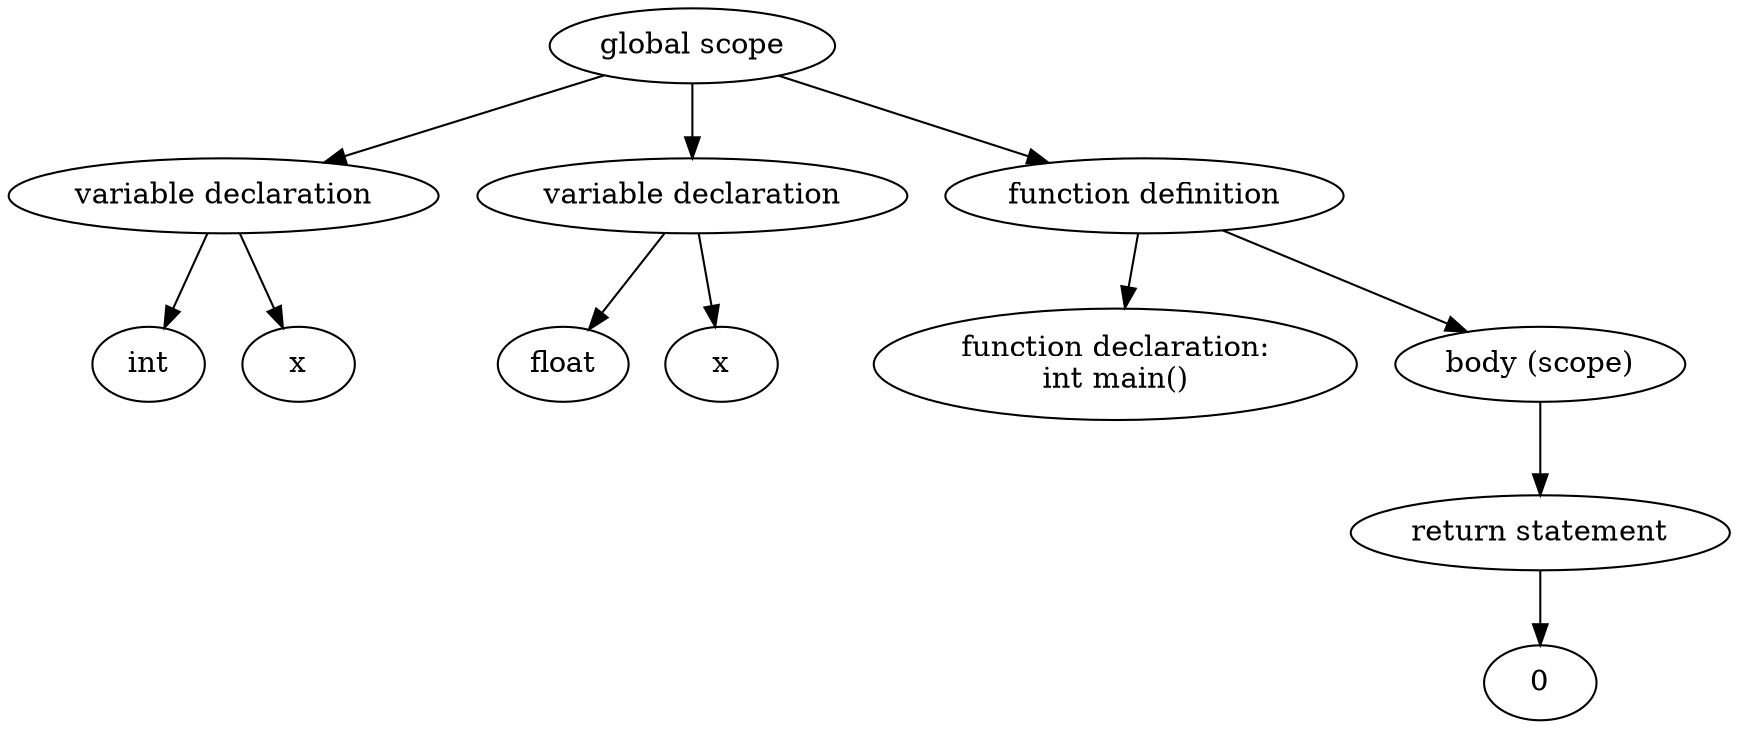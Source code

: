 digraph "Abstract Syntax Tree" {
	140480001596000 [label=int]
	140480001596144 -> 140480001596000
	140480001595904 [label=x]
	140480001596144 -> 140480001595904
	140480001596144 [label="variable declaration"]
	140480001594656 -> 140480001596144
	140480001595856 [label=float]
	140480001594896 -> 140480001595856
	140480001596048 [label=x]
	140480001594896 -> 140480001596048
	140480001594896 [label="variable declaration"]
	140480001594656 -> 140480001594896
	140480001594560 [label="function declaration:
int main()"]
	140480002133776 -> 140480001594560
	140480002131040 [label=0]
	140480002130272 -> 140480002131040
	140480002130272 [label="return statement"]
	140480001593744 -> 140480002130272
	140480001593744 [label="body (scope)"]
	140480002133776 -> 140480001593744
	140480002133776 [label="function definition"]
	140480001594656 -> 140480002133776
	140480001594656 [label="global scope"]
}
